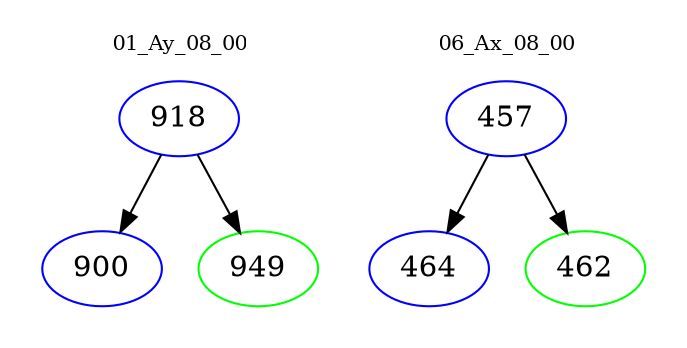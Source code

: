 digraph{
subgraph cluster_0 {
color = white
label = "01_Ay_08_00";
fontsize=10;
T0_918 [label="918", color="blue"]
T0_918 -> T0_900 [color="black"]
T0_900 [label="900", color="blue"]
T0_918 -> T0_949 [color="black"]
T0_949 [label="949", color="green"]
}
subgraph cluster_1 {
color = white
label = "06_Ax_08_00";
fontsize=10;
T1_457 [label="457", color="blue"]
T1_457 -> T1_464 [color="black"]
T1_464 [label="464", color="blue"]
T1_457 -> T1_462 [color="black"]
T1_462 [label="462", color="green"]
}
}
